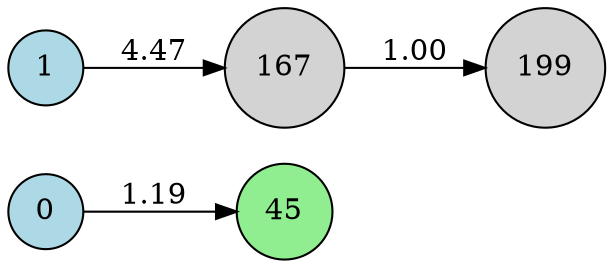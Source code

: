 digraph neat {
  rankdir=LR;
  node [shape=circle];
  node0 [label="0", style=filled, fillcolor=lightblue];
  node1 [label="1", style=filled, fillcolor=lightblue];
  node45 [label="45", style=filled, fillcolor=lightgreen];
  node167 [label="167", style=filled, fillcolor=lightgray];
  node199 [label="199", style=filled, fillcolor=lightgray];
  node0 -> node45 [label="1.19"];
  node1 -> node167 [label="4.47"];
  node167 -> node199 [label="1.00"];
}

